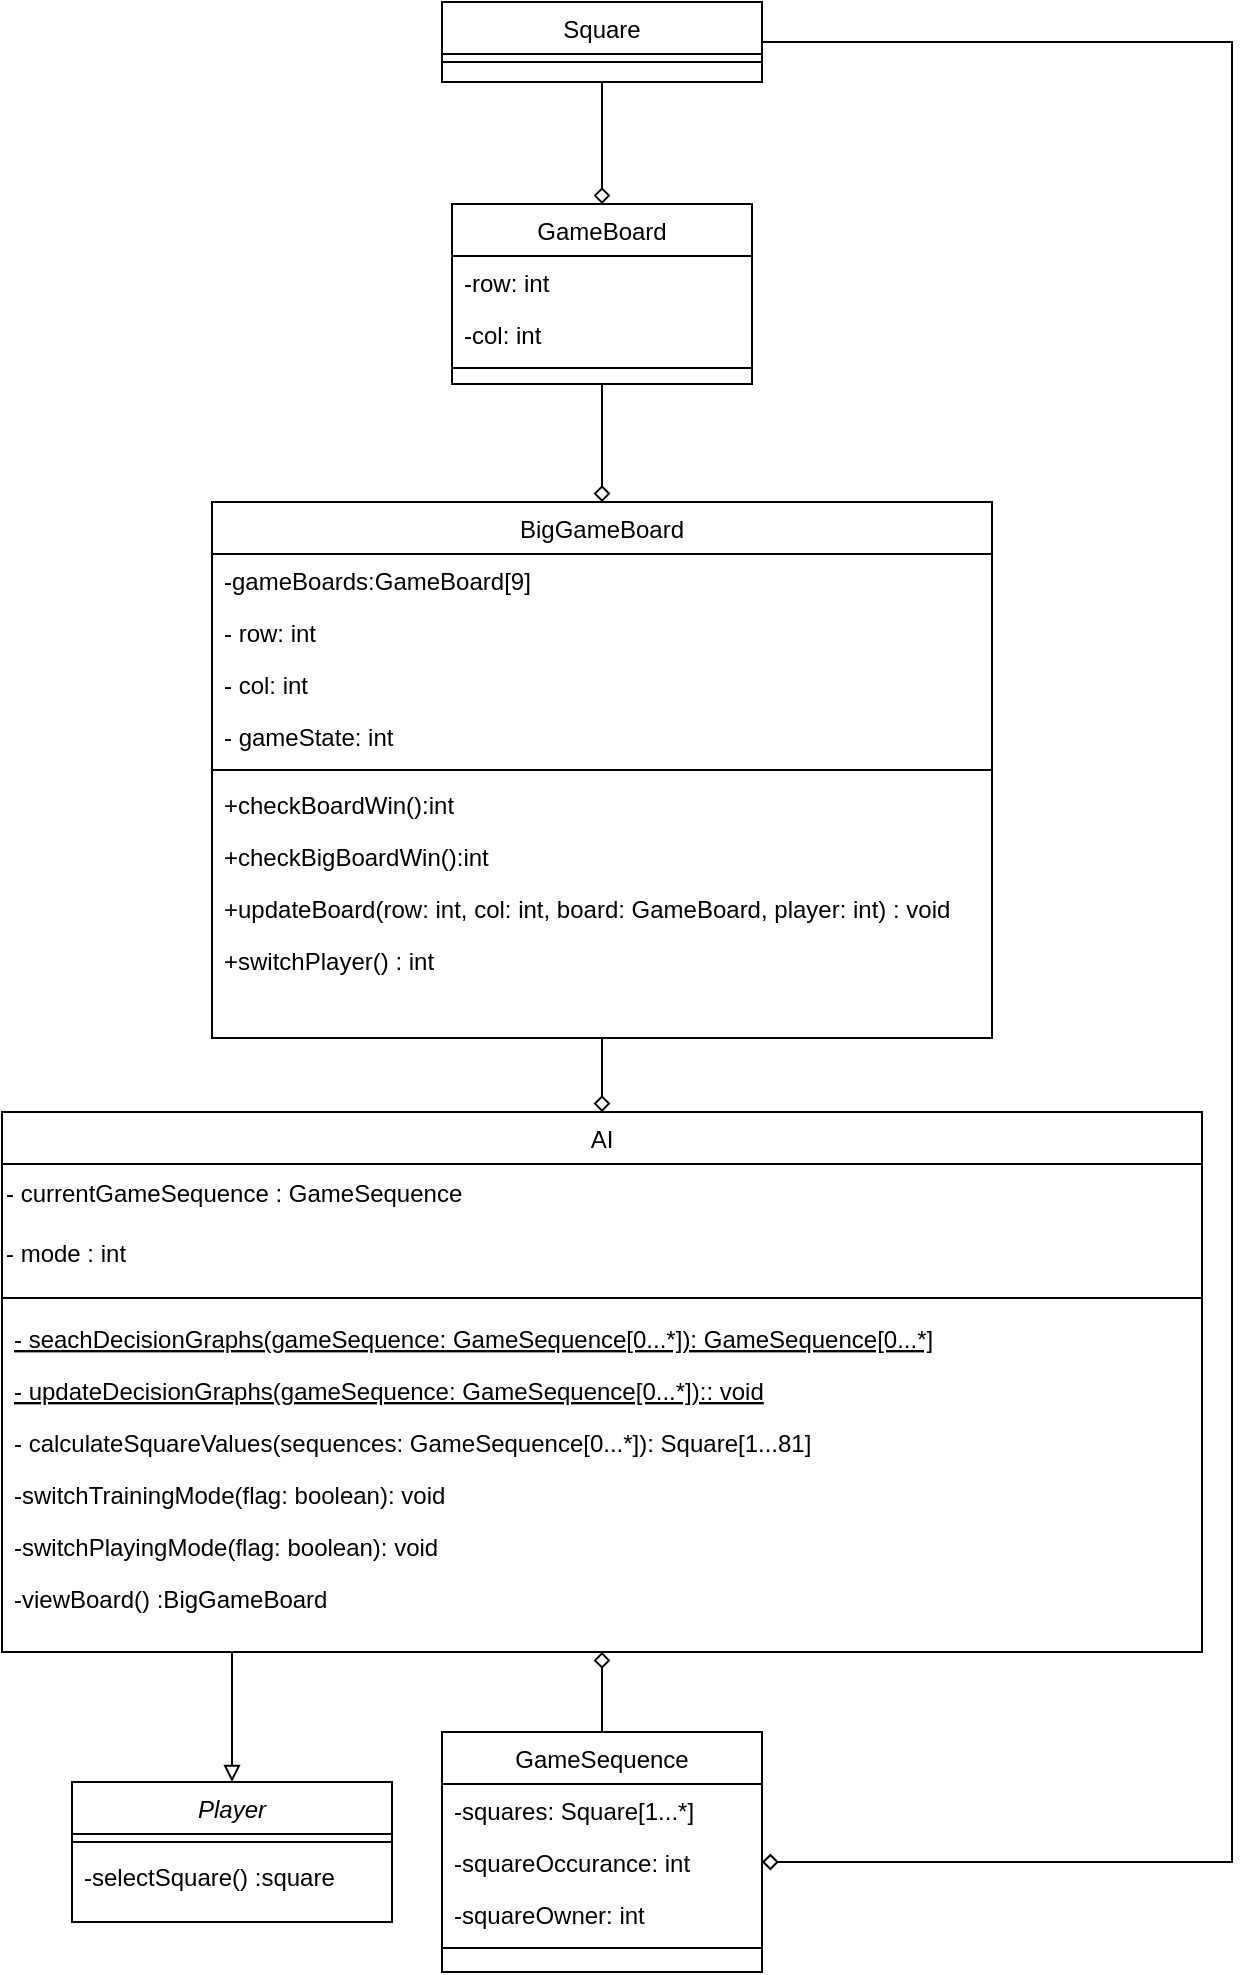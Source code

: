 <mxfile version="20.8.16" type="device"><diagram id="C5RBs43oDa-KdzZeNtuy" name="Page-1"><mxGraphModel dx="1863" dy="1857" grid="1" gridSize="10" guides="1" tooltips="1" connect="1" arrows="1" fold="1" page="1" pageScale="1" pageWidth="827" pageHeight="1169" math="0" shadow="0"><root><mxCell id="WIyWlLk6GJQsqaUBKTNV-0"/><mxCell id="WIyWlLk6GJQsqaUBKTNV-1" parent="WIyWlLk6GJQsqaUBKTNV-0"/><mxCell id="zkfFHV4jXpPFQw0GAbJ--0" value="Player" style="swimlane;fontStyle=2;align=center;verticalAlign=top;childLayout=stackLayout;horizontal=1;startSize=26;horizontalStack=0;resizeParent=1;resizeLast=0;collapsible=1;marginBottom=0;rounded=0;shadow=0;strokeWidth=1;" parent="WIyWlLk6GJQsqaUBKTNV-1" vertex="1"><mxGeometry x="10" y="650" width="160" height="70" as="geometry"><mxRectangle x="230" y="140" width="160" height="26" as="alternateBounds"/></mxGeometry></mxCell><mxCell id="zkfFHV4jXpPFQw0GAbJ--4" value="" style="line;html=1;strokeWidth=1;align=left;verticalAlign=middle;spacingTop=-1;spacingLeft=3;spacingRight=3;rotatable=0;labelPosition=right;points=[];portConstraint=eastwest;" parent="zkfFHV4jXpPFQw0GAbJ--0" vertex="1"><mxGeometry y="26" width="160" height="8" as="geometry"/></mxCell><mxCell id="zkfFHV4jXpPFQw0GAbJ--5" value="-selectSquare() :square" style="text;align=left;verticalAlign=top;spacingLeft=4;spacingRight=4;overflow=hidden;rotatable=0;points=[[0,0.5],[1,0.5]];portConstraint=eastwest;" parent="zkfFHV4jXpPFQw0GAbJ--0" vertex="1"><mxGeometry y="34" width="160" height="26" as="geometry"/></mxCell><mxCell id="76funH8v1QK820j15M74-61" style="edgeStyle=orthogonalEdgeStyle;rounded=0;orthogonalLoop=1;jettySize=auto;html=1;endArrow=block;endFill=0;" parent="WIyWlLk6GJQsqaUBKTNV-1" source="zkfFHV4jXpPFQw0GAbJ--6" edge="1"><mxGeometry relative="1" as="geometry"><mxPoint x="90" y="650" as="targetPoint"/><Array as="points"><mxPoint x="90" y="610"/><mxPoint x="90" y="610"/></Array></mxGeometry></mxCell><mxCell id="zkfFHV4jXpPFQw0GAbJ--6" value="AI" style="swimlane;fontStyle=0;align=center;verticalAlign=top;childLayout=stackLayout;horizontal=1;startSize=26;horizontalStack=0;resizeParent=1;resizeLast=0;collapsible=1;marginBottom=0;rounded=0;shadow=0;strokeWidth=1;" parent="WIyWlLk6GJQsqaUBKTNV-1" vertex="1"><mxGeometry x="-25" y="315" width="600" height="270" as="geometry"><mxRectangle x="130" y="380" width="160" height="26" as="alternateBounds"/></mxGeometry></mxCell><mxCell id="76funH8v1QK820j15M74-55" value="- currentGameSequence : GameSequence" style="text;html=1;align=left;verticalAlign=middle;resizable=0;points=[];autosize=1;strokeColor=none;fillColor=none;" parent="zkfFHV4jXpPFQw0GAbJ--6" vertex="1"><mxGeometry y="26" width="600" height="30" as="geometry"/></mxCell><mxCell id="76funH8v1QK820j15M74-56" value="- mode : int" style="text;html=1;align=left;verticalAlign=middle;resizable=0;points=[];autosize=1;strokeColor=none;fillColor=none;" parent="zkfFHV4jXpPFQw0GAbJ--6" vertex="1"><mxGeometry y="56" width="600" height="30" as="geometry"/></mxCell><mxCell id="76funH8v1QK820j15M74-52" style="line;html=1;strokeWidth=1;align=left;verticalAlign=middle;spacingTop=-1;spacingLeft=3;spacingRight=3;rotatable=0;labelPosition=right;points=[];portConstraint=eastwest;" parent="zkfFHV4jXpPFQw0GAbJ--6" vertex="1"><mxGeometry y="86" width="600" height="14" as="geometry"/></mxCell><mxCell id="zkfFHV4jXpPFQw0GAbJ--10" value="- seachDecisionGraphs(gameSequence: GameSequence[0...*]): GameSequence[0...*]" style="text;align=left;verticalAlign=top;spacingLeft=4;spacingRight=4;overflow=hidden;rotatable=0;points=[[0,0.5],[1,0.5]];portConstraint=eastwest;fontStyle=4" parent="zkfFHV4jXpPFQw0GAbJ--6" vertex="1"><mxGeometry y="100" width="600" height="26" as="geometry"/></mxCell><mxCell id="76funH8v1QK820j15M74-31" value="- updateDecisionGraphs(gameSequence: GameSequence[0...*]):: void" style="text;align=left;verticalAlign=top;spacingLeft=4;spacingRight=4;overflow=hidden;rotatable=0;points=[[0,0.5],[1,0.5]];portConstraint=eastwest;fontStyle=4" parent="zkfFHV4jXpPFQw0GAbJ--6" vertex="1"><mxGeometry y="126" width="600" height="26" as="geometry"/></mxCell><mxCell id="zkfFHV4jXpPFQw0GAbJ--11" value="- calculateSquareValues(sequences: GameSequence[0...*]): Square[1...81]" style="text;align=left;verticalAlign=top;spacingLeft=4;spacingRight=4;overflow=hidden;rotatable=0;points=[[0,0.5],[1,0.5]];portConstraint=eastwest;" parent="zkfFHV4jXpPFQw0GAbJ--6" vertex="1"><mxGeometry y="152" width="600" height="26" as="geometry"/></mxCell><mxCell id="76funH8v1QK820j15M74-30" value="-switchTrainingMode(flag: boolean): void" style="text;align=left;verticalAlign=top;spacingLeft=4;spacingRight=4;overflow=hidden;rotatable=0;points=[[0,0.5],[1,0.5]];portConstraint=eastwest;" parent="zkfFHV4jXpPFQw0GAbJ--6" vertex="1"><mxGeometry y="178" width="600" height="26" as="geometry"/></mxCell><mxCell id="76funH8v1QK820j15M74-29" value="-switchPlayingMode(flag: boolean): void" style="text;align=left;verticalAlign=top;spacingLeft=4;spacingRight=4;overflow=hidden;rotatable=0;points=[[0,0.5],[1,0.5]];portConstraint=eastwest;" parent="zkfFHV4jXpPFQw0GAbJ--6" vertex="1"><mxGeometry y="204" width="600" height="26" as="geometry"/></mxCell><mxCell id="76funH8v1QK820j15M74-57" value="-viewBoard() :BigGameBoard" style="text;align=left;verticalAlign=top;spacingLeft=4;spacingRight=4;overflow=hidden;rotatable=0;points=[[0,0.5],[1,0.5]];portConstraint=eastwest;" parent="zkfFHV4jXpPFQw0GAbJ--6" vertex="1"><mxGeometry y="230" width="600" height="26" as="geometry"/></mxCell><mxCell id="76funH8v1QK820j15M74-64" style="edgeStyle=orthogonalEdgeStyle;rounded=0;orthogonalLoop=1;jettySize=auto;html=1;endArrow=diamond;endFill=0;" parent="WIyWlLk6GJQsqaUBKTNV-1" source="zkfFHV4jXpPFQw0GAbJ--17" target="zkfFHV4jXpPFQw0GAbJ--6" edge="1"><mxGeometry relative="1" as="geometry"/></mxCell><mxCell id="zkfFHV4jXpPFQw0GAbJ--17" value="GameSequence" style="swimlane;fontStyle=0;align=center;verticalAlign=top;childLayout=stackLayout;horizontal=1;startSize=26;horizontalStack=0;resizeParent=1;resizeLast=0;collapsible=1;marginBottom=0;rounded=0;shadow=0;strokeWidth=1;" parent="WIyWlLk6GJQsqaUBKTNV-1" vertex="1"><mxGeometry x="195" y="625" width="160" height="120" as="geometry"><mxRectangle x="550" y="140" width="160" height="26" as="alternateBounds"/></mxGeometry></mxCell><mxCell id="zkfFHV4jXpPFQw0GAbJ--18" value="-squares: Square[1...*]" style="text;align=left;verticalAlign=top;spacingLeft=4;spacingRight=4;overflow=hidden;rotatable=0;points=[[0,0.5],[1,0.5]];portConstraint=eastwest;" parent="zkfFHV4jXpPFQw0GAbJ--17" vertex="1"><mxGeometry y="26" width="160" height="26" as="geometry"/></mxCell><mxCell id="zkfFHV4jXpPFQw0GAbJ--19" value="-squareOccurance: int" style="text;align=left;verticalAlign=top;spacingLeft=4;spacingRight=4;overflow=hidden;rotatable=0;points=[[0,0.5],[1,0.5]];portConstraint=eastwest;rounded=0;shadow=0;html=0;" parent="zkfFHV4jXpPFQw0GAbJ--17" vertex="1"><mxGeometry y="52" width="160" height="26" as="geometry"/></mxCell><mxCell id="zkfFHV4jXpPFQw0GAbJ--20" value="-squareOwner: int" style="text;align=left;verticalAlign=top;spacingLeft=4;spacingRight=4;overflow=hidden;rotatable=0;points=[[0,0.5],[1,0.5]];portConstraint=eastwest;rounded=0;shadow=0;html=0;" parent="zkfFHV4jXpPFQw0GAbJ--17" vertex="1"><mxGeometry y="78" width="160" height="26" as="geometry"/></mxCell><mxCell id="zkfFHV4jXpPFQw0GAbJ--23" value="" style="line;html=1;strokeWidth=1;align=left;verticalAlign=middle;spacingTop=-1;spacingLeft=3;spacingRight=3;rotatable=0;labelPosition=right;points=[];portConstraint=eastwest;" parent="zkfFHV4jXpPFQw0GAbJ--17" vertex="1"><mxGeometry y="104" width="160" height="8" as="geometry"/></mxCell><mxCell id="kTQbQP8umn213R7Hckvs-1" style="edgeStyle=orthogonalEdgeStyle;rounded=0;orthogonalLoop=1;jettySize=auto;html=1;entryX=0.5;entryY=0;entryDx=0;entryDy=0;endArrow=diamond;endFill=0;" parent="WIyWlLk6GJQsqaUBKTNV-1" source="76funH8v1QK820j15M74-9" target="zkfFHV4jXpPFQw0GAbJ--6" edge="1"><mxGeometry relative="1" as="geometry"/></mxCell><mxCell id="76funH8v1QK820j15M74-9" value="BigGameBoard" style="swimlane;fontStyle=0;align=center;verticalAlign=top;childLayout=stackLayout;horizontal=1;startSize=26;horizontalStack=0;resizeParent=1;resizeLast=0;collapsible=1;marginBottom=0;rounded=0;shadow=0;strokeWidth=1;" parent="WIyWlLk6GJQsqaUBKTNV-1" vertex="1"><mxGeometry x="80" y="10" width="390" height="268" as="geometry"><mxRectangle x="550" y="140" width="160" height="26" as="alternateBounds"/></mxGeometry></mxCell><mxCell id="76funH8v1QK820j15M74-10" value="-gameBoards:GameBoard[9]" style="text;align=left;verticalAlign=top;spacingLeft=4;spacingRight=4;overflow=hidden;rotatable=0;points=[[0,0.5],[1,0.5]];portConstraint=eastwest;" parent="76funH8v1QK820j15M74-9" vertex="1"><mxGeometry y="26" width="390" height="26" as="geometry"/></mxCell><mxCell id="76funH8v1QK820j15M74-59" value="- row: int" style="text;align=left;verticalAlign=top;spacingLeft=4;spacingRight=4;overflow=hidden;rotatable=0;points=[[0,0.5],[1,0.5]];portConstraint=eastwest;" parent="76funH8v1QK820j15M74-9" vertex="1"><mxGeometry y="52" width="390" height="26" as="geometry"/></mxCell><mxCell id="76funH8v1QK820j15M74-58" value="- col: int" style="text;align=left;verticalAlign=top;spacingLeft=4;spacingRight=4;overflow=hidden;rotatable=0;points=[[0,0.5],[1,0.5]];portConstraint=eastwest;" parent="76funH8v1QK820j15M74-9" vertex="1"><mxGeometry y="78" width="390" height="26" as="geometry"/></mxCell><mxCell id="BBvn6VAnMC9nU8qGEVI6-0" value="- gameState: int" style="text;align=left;verticalAlign=top;spacingLeft=4;spacingRight=4;overflow=hidden;rotatable=0;points=[[0,0.5],[1,0.5]];portConstraint=eastwest;" vertex="1" parent="76funH8v1QK820j15M74-9"><mxGeometry y="104" width="390" height="26" as="geometry"/></mxCell><mxCell id="76funH8v1QK820j15M74-15" value="" style="line;html=1;strokeWidth=1;align=left;verticalAlign=middle;spacingTop=-1;spacingLeft=3;spacingRight=3;rotatable=0;labelPosition=right;points=[];portConstraint=eastwest;" parent="76funH8v1QK820j15M74-9" vertex="1"><mxGeometry y="130" width="390" height="8" as="geometry"/></mxCell><mxCell id="76funH8v1QK820j15M74-16" value="+checkBoardWin():int" style="text;align=left;verticalAlign=top;spacingLeft=4;spacingRight=4;overflow=hidden;rotatable=0;points=[[0,0.5],[1,0.5]];portConstraint=eastwest;" parent="76funH8v1QK820j15M74-9" vertex="1"><mxGeometry y="138" width="390" height="26" as="geometry"/></mxCell><mxCell id="76funH8v1QK820j15M74-17" value="+checkBigBoardWin():int" style="text;align=left;verticalAlign=top;spacingLeft=4;spacingRight=4;overflow=hidden;rotatable=0;points=[[0,0.5],[1,0.5]];portConstraint=eastwest;" parent="76funH8v1QK820j15M74-9" vertex="1"><mxGeometry y="164" width="390" height="26" as="geometry"/></mxCell><mxCell id="76funH8v1QK820j15M74-27" value="+updateBoard(row: int, col: int, board: GameBoard, player: int) : void" style="text;align=left;verticalAlign=top;spacingLeft=4;spacingRight=4;overflow=hidden;rotatable=0;points=[[0,0.5],[1,0.5]];portConstraint=eastwest;" parent="76funH8v1QK820j15M74-9" vertex="1"><mxGeometry y="190" width="390" height="26" as="geometry"/></mxCell><mxCell id="76funH8v1QK820j15M74-28" value="+switchPlayer() : int" style="text;align=left;verticalAlign=top;spacingLeft=4;spacingRight=4;overflow=hidden;rotatable=0;points=[[0,0.5],[1,0.5]];portConstraint=eastwest;" parent="76funH8v1QK820j15M74-9" vertex="1"><mxGeometry y="216" width="390" height="26" as="geometry"/></mxCell><mxCell id="76funH8v1QK820j15M74-50" style="text;align=left;verticalAlign=top;spacingLeft=4;spacingRight=4;overflow=hidden;rotatable=0;points=[[0,0.5],[1,0.5]];portConstraint=eastwest;" parent="76funH8v1QK820j15M74-9" vertex="1"><mxGeometry y="242" width="390" height="26" as="geometry"/></mxCell><mxCell id="76funH8v1QK820j15M74-63" style="edgeStyle=orthogonalEdgeStyle;rounded=0;orthogonalLoop=1;jettySize=auto;html=1;endArrow=diamond;endFill=0;" parent="WIyWlLk6GJQsqaUBKTNV-1" source="76funH8v1QK820j15M74-18" target="76funH8v1QK820j15M74-32" edge="1"><mxGeometry relative="1" as="geometry"/></mxCell><mxCell id="kTQbQP8umn213R7Hckvs-2" style="edgeStyle=orthogonalEdgeStyle;rounded=0;orthogonalLoop=1;jettySize=auto;html=1;entryX=1;entryY=0.5;entryDx=0;entryDy=0;endArrow=diamond;endFill=0;" parent="WIyWlLk6GJQsqaUBKTNV-1" source="76funH8v1QK820j15M74-18" target="zkfFHV4jXpPFQw0GAbJ--19" edge="1"><mxGeometry relative="1" as="geometry"><Array as="points"><mxPoint x="590" y="-220"/><mxPoint x="590" y="690"/></Array></mxGeometry></mxCell><mxCell id="76funH8v1QK820j15M74-18" value="Square" style="swimlane;fontStyle=0;align=center;verticalAlign=top;childLayout=stackLayout;horizontal=1;startSize=26;horizontalStack=0;resizeParent=1;resizeLast=0;collapsible=1;marginBottom=0;rounded=0;shadow=0;strokeWidth=1;" parent="WIyWlLk6GJQsqaUBKTNV-1" vertex="1"><mxGeometry x="195" y="-240" width="160" height="40" as="geometry"><mxRectangle x="550" y="140" width="160" height="26" as="alternateBounds"/></mxGeometry></mxCell><mxCell id="76funH8v1QK820j15M74-24" value="" style="line;html=1;strokeWidth=1;align=left;verticalAlign=middle;spacingTop=-1;spacingLeft=3;spacingRight=3;rotatable=0;labelPosition=right;points=[];portConstraint=eastwest;" parent="76funH8v1QK820j15M74-18" vertex="1"><mxGeometry y="26" width="160" height="8" as="geometry"/></mxCell><mxCell id="76funH8v1QK820j15M74-62" style="edgeStyle=orthogonalEdgeStyle;rounded=0;orthogonalLoop=1;jettySize=auto;html=1;endArrow=diamond;endFill=0;" parent="WIyWlLk6GJQsqaUBKTNV-1" source="76funH8v1QK820j15M74-32" target="76funH8v1QK820j15M74-9" edge="1"><mxGeometry relative="1" as="geometry"/></mxCell><mxCell id="76funH8v1QK820j15M74-32" value="GameBoard" style="swimlane;fontStyle=0;align=center;verticalAlign=top;childLayout=stackLayout;horizontal=1;startSize=26;horizontalStack=0;resizeParent=1;resizeLast=0;collapsible=1;marginBottom=0;rounded=0;shadow=0;strokeWidth=1;" parent="WIyWlLk6GJQsqaUBKTNV-1" vertex="1"><mxGeometry x="200" y="-139" width="150" height="90" as="geometry"><mxRectangle x="550" y="140" width="160" height="26" as="alternateBounds"/></mxGeometry></mxCell><mxCell id="76funH8v1QK820j15M74-33" value="-row: int" style="text;align=left;verticalAlign=top;spacingLeft=4;spacingRight=4;overflow=hidden;rotatable=0;points=[[0,0.5],[1,0.5]];portConstraint=eastwest;" parent="76funH8v1QK820j15M74-32" vertex="1"><mxGeometry y="26" width="150" height="26" as="geometry"/></mxCell><mxCell id="76funH8v1QK820j15M74-34" value="-col: int" style="text;align=left;verticalAlign=top;spacingLeft=4;spacingRight=4;overflow=hidden;rotatable=0;points=[[0,0.5],[1,0.5]];portConstraint=eastwest;rounded=0;shadow=0;html=0;" parent="76funH8v1QK820j15M74-32" vertex="1"><mxGeometry y="52" width="150" height="26" as="geometry"/></mxCell><mxCell id="76funH8v1QK820j15M74-38" value="" style="line;html=1;strokeWidth=1;align=left;verticalAlign=middle;spacingTop=-1;spacingLeft=3;spacingRight=3;rotatable=0;labelPosition=right;points=[];portConstraint=eastwest;" parent="76funH8v1QK820j15M74-32" vertex="1"><mxGeometry y="78" width="150" height="8" as="geometry"/></mxCell></root></mxGraphModel></diagram></mxfile>